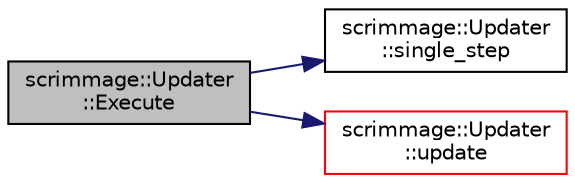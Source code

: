 digraph "scrimmage::Updater::Execute"
{
 // LATEX_PDF_SIZE
  edge [fontname="Helvetica",fontsize="10",labelfontname="Helvetica",labelfontsize="10"];
  node [fontname="Helvetica",fontsize="10",shape=record];
  rankdir="LR";
  Node1 [label="scrimmage::Updater\l::Execute",height=0.2,width=0.4,color="black", fillcolor="grey75", style="filled", fontcolor="black",tooltip=" "];
  Node1 -> Node2 [color="midnightblue",fontsize="10",style="solid",fontname="Helvetica"];
  Node2 [label="scrimmage::Updater\l::single_step",height=0.2,width=0.4,color="black", fillcolor="white", style="filled",URL="$classscrimmage_1_1Updater.html#a18869353be984c5be622b5e79fec85ee",tooltip=" "];
  Node1 -> Node3 [color="midnightblue",fontsize="10",style="solid",fontname="Helvetica"];
  Node3 [label="scrimmage::Updater\l::update",height=0.2,width=0.4,color="red", fillcolor="white", style="filled",URL="$classscrimmage_1_1Updater.html#a539e9f177df8c53127b944d40ba59449",tooltip=" "];
}
